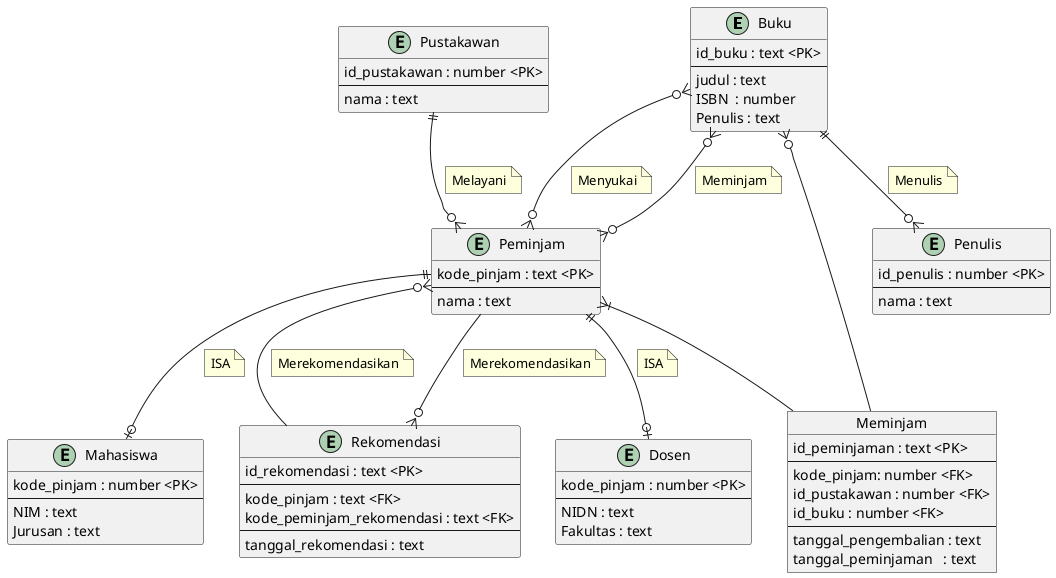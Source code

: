 @startuml

entity Buku {
    id_buku : text <PK>
    --
    judul : text
    ISBN  : number
    Penulis : text
}

entity Pustakawan {
    id_pustakawan : number <PK>
    --
    nama : text
}

entity Penulis {
    id_penulis : number <PK>
    --
    nama : text
}

entity Peminjam {
    kode_pinjam : text <PK>
    --
    nama : text
}

entity Dosen {
    kode_pinjam : number <PK>
    --
    NIDN : text
    Fakultas : text
}

entity Mahasiswa {
    kode_pinjam : number <PK>
    --
    NIM : text
    Jurusan : text
}

entity Rekomendasi {
    id_rekomendasi : text <PK>
    --
    kode_pinjam : text <FK>
    kode_peminjam_rekomendasi : text <FK>
    --
    tanggal_rekomendasi : text
}

object Meminjam {
    id_peminjaman : text <PK>
    --
    kode_pinjam: number <FK>
    id_pustakawan : number <FK>
    id_buku : number <FK>
    --
    tanggal_pengembalian : text
    tanggal_peminjaman   : text
}

Buku ||--o{ Penulis
note on link
    Menulis
end note
Buku }o-- Meminjam
Peminjam }|-- Meminjam
Buku }o--o{ Peminjam
note on link
    Menyukai
end note
Buku }o--o{ Peminjam
note on link
    Meminjam
end note
Peminjam ||--o| Mahasiswa
note on link
    ISA
end note
Peminjam ||--o| Dosen
note on link
    ISA
end note
Pustakawan ||--o{ Peminjam
note on link
    Melayani
end note
Peminjam }o-- Rekomendasi
note on link
    Merekomendasikan
end note
Rekomendasi }o-- Peminjam 
note on link
    Merekomendasikan
end note

@enduml
